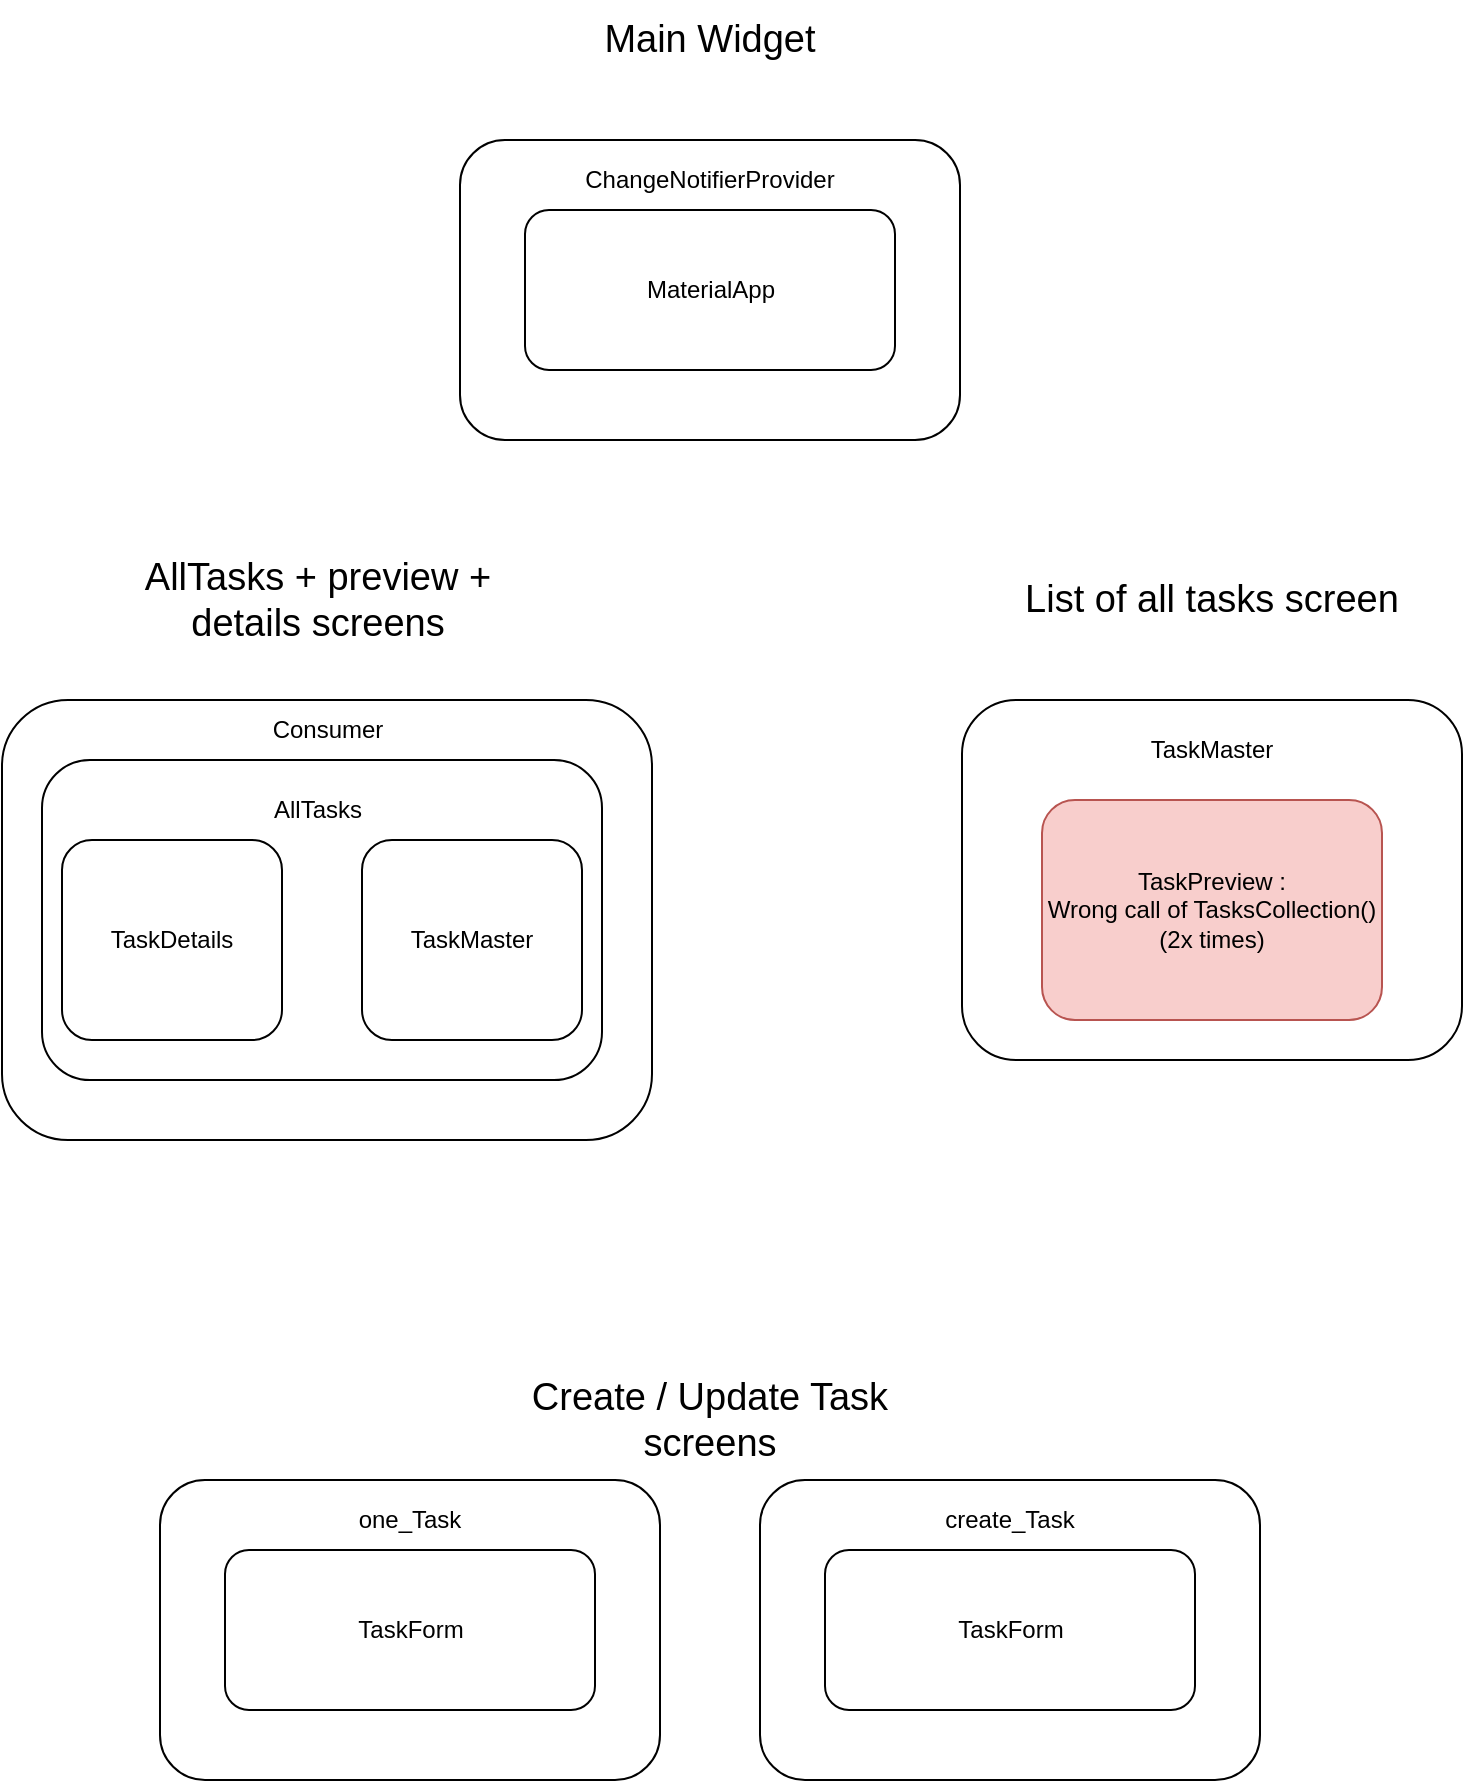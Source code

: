 <mxfile version="16.5.2" type="device"><diagram id="IAenoCUd6T2T8wHUNiPw" name="Page-1"><mxGraphModel dx="1356" dy="776" grid="1" gridSize="10" guides="1" tooltips="1" connect="1" arrows="1" fold="1" page="1" pageScale="1" pageWidth="827" pageHeight="1169" math="0" shadow="0"><root><mxCell id="0"/><mxCell id="1" parent="0"/><mxCell id="4PMqhVQaEMsZRxJ30Z6q-1" value="" style="rounded=1;whiteSpace=wrap;html=1;" vertex="1" parent="1"><mxGeometry x="289" y="100" width="250" height="150" as="geometry"/></mxCell><mxCell id="4PMqhVQaEMsZRxJ30Z6q-2" value="MaterialApp" style="rounded=1;whiteSpace=wrap;html=1;" vertex="1" parent="1"><mxGeometry x="321.5" y="135" width="185" height="80" as="geometry"/></mxCell><mxCell id="4PMqhVQaEMsZRxJ30Z6q-3" value="ChangeNotifierProvider" style="text;html=1;strokeColor=none;fillColor=none;align=center;verticalAlign=middle;whiteSpace=wrap;rounded=0;" vertex="1" parent="1"><mxGeometry x="334" y="105" width="160" height="30" as="geometry"/></mxCell><mxCell id="4PMqhVQaEMsZRxJ30Z6q-4" value="" style="rounded=1;whiteSpace=wrap;html=1;" vertex="1" parent="1"><mxGeometry x="60" y="380" width="325" height="220" as="geometry"/></mxCell><mxCell id="4PMqhVQaEMsZRxJ30Z6q-5" value="" style="rounded=1;whiteSpace=wrap;html=1;" vertex="1" parent="1"><mxGeometry x="80" y="410" width="280" height="160" as="geometry"/></mxCell><mxCell id="4PMqhVQaEMsZRxJ30Z6q-6" value="Consumer" style="text;html=1;strokeColor=none;fillColor=none;align=center;verticalAlign=middle;whiteSpace=wrap;rounded=0;" vertex="1" parent="1"><mxGeometry x="142.5" y="380" width="160" height="30" as="geometry"/></mxCell><mxCell id="4PMqhVQaEMsZRxJ30Z6q-7" value="AllTasks" style="text;html=1;strokeColor=none;fillColor=none;align=center;verticalAlign=middle;whiteSpace=wrap;rounded=0;" vertex="1" parent="1"><mxGeometry x="137.5" y="420" width="160" height="30" as="geometry"/></mxCell><mxCell id="4PMqhVQaEMsZRxJ30Z6q-8" value="TaskDetails" style="rounded=1;whiteSpace=wrap;html=1;" vertex="1" parent="1"><mxGeometry x="90" y="450" width="110" height="100" as="geometry"/></mxCell><mxCell id="4PMqhVQaEMsZRxJ30Z6q-9" value="TaskMaster" style="rounded=1;whiteSpace=wrap;html=1;" vertex="1" parent="1"><mxGeometry x="240" y="450" width="110" height="100" as="geometry"/></mxCell><mxCell id="4PMqhVQaEMsZRxJ30Z6q-10" value="" style="rounded=1;whiteSpace=wrap;html=1;" vertex="1" parent="1"><mxGeometry x="540" y="380" width="250" height="180" as="geometry"/></mxCell><mxCell id="4PMqhVQaEMsZRxJ30Z6q-11" value="TaskMaster" style="text;html=1;strokeColor=none;fillColor=none;align=center;verticalAlign=middle;whiteSpace=wrap;rounded=0;" vertex="1" parent="1"><mxGeometry x="585" y="390" width="160" height="30" as="geometry"/></mxCell><mxCell id="4PMqhVQaEMsZRxJ30Z6q-12" value="&lt;div&gt;TaskPreview : &lt;br&gt;&lt;/div&gt;&lt;div&gt;Wrong call of TasksCollection() (2x times)&lt;br&gt;&lt;/div&gt;" style="rounded=1;whiteSpace=wrap;html=1;fillColor=#f8cecc;strokeColor=#b85450;" vertex="1" parent="1"><mxGeometry x="580" y="430" width="170" height="110" as="geometry"/></mxCell><mxCell id="4PMqhVQaEMsZRxJ30Z6q-13" value="" style="rounded=1;whiteSpace=wrap;html=1;" vertex="1" parent="1"><mxGeometry x="139" y="770" width="250" height="150" as="geometry"/></mxCell><mxCell id="4PMqhVQaEMsZRxJ30Z6q-14" value="TaskForm" style="rounded=1;whiteSpace=wrap;html=1;" vertex="1" parent="1"><mxGeometry x="171.5" y="805" width="185" height="80" as="geometry"/></mxCell><mxCell id="4PMqhVQaEMsZRxJ30Z6q-15" value="one_Task" style="text;html=1;strokeColor=none;fillColor=none;align=center;verticalAlign=middle;whiteSpace=wrap;rounded=0;" vertex="1" parent="1"><mxGeometry x="184" y="775" width="160" height="30" as="geometry"/></mxCell><mxCell id="4PMqhVQaEMsZRxJ30Z6q-16" value="" style="rounded=1;whiteSpace=wrap;html=1;" vertex="1" parent="1"><mxGeometry x="439" y="770" width="250" height="150" as="geometry"/></mxCell><mxCell id="4PMqhVQaEMsZRxJ30Z6q-17" value="TaskForm" style="rounded=1;whiteSpace=wrap;html=1;" vertex="1" parent="1"><mxGeometry x="471.5" y="805" width="185" height="80" as="geometry"/></mxCell><mxCell id="4PMqhVQaEMsZRxJ30Z6q-18" value="create_Task" style="text;html=1;strokeColor=none;fillColor=none;align=center;verticalAlign=middle;whiteSpace=wrap;rounded=0;" vertex="1" parent="1"><mxGeometry x="484" y="775" width="160" height="30" as="geometry"/></mxCell><mxCell id="4PMqhVQaEMsZRxJ30Z6q-19" value="&lt;font style=&quot;font-size: 19px&quot;&gt;Create / Update Task screens&lt;br&gt;&lt;/font&gt;" style="text;html=1;strokeColor=none;fillColor=none;align=center;verticalAlign=middle;whiteSpace=wrap;rounded=0;" vertex="1" parent="1"><mxGeometry x="309" y="720" width="210" height="40" as="geometry"/></mxCell><mxCell id="4PMqhVQaEMsZRxJ30Z6q-20" value="&lt;font style=&quot;font-size: 19px&quot;&gt;AllTasks + preview + details screens&lt;br&gt;&lt;/font&gt;" style="text;html=1;strokeColor=none;fillColor=none;align=center;verticalAlign=middle;whiteSpace=wrap;rounded=0;" vertex="1" parent="1"><mxGeometry x="112.5" y="310" width="210" height="40" as="geometry"/></mxCell><mxCell id="4PMqhVQaEMsZRxJ30Z6q-21" value="&lt;font style=&quot;font-size: 19px&quot;&gt;List of all tasks screen&lt;br&gt;&lt;/font&gt;" style="text;html=1;strokeColor=none;fillColor=none;align=center;verticalAlign=middle;whiteSpace=wrap;rounded=0;" vertex="1" parent="1"><mxGeometry x="560" y="310" width="210" height="40" as="geometry"/></mxCell><mxCell id="4PMqhVQaEMsZRxJ30Z6q-22" value="&lt;font style=&quot;font-size: 19px&quot;&gt;Main Widget&lt;br&gt;&lt;/font&gt;" style="text;html=1;strokeColor=none;fillColor=none;align=center;verticalAlign=middle;whiteSpace=wrap;rounded=0;" vertex="1" parent="1"><mxGeometry x="309" y="30" width="210" height="40" as="geometry"/></mxCell></root></mxGraphModel></diagram></mxfile>